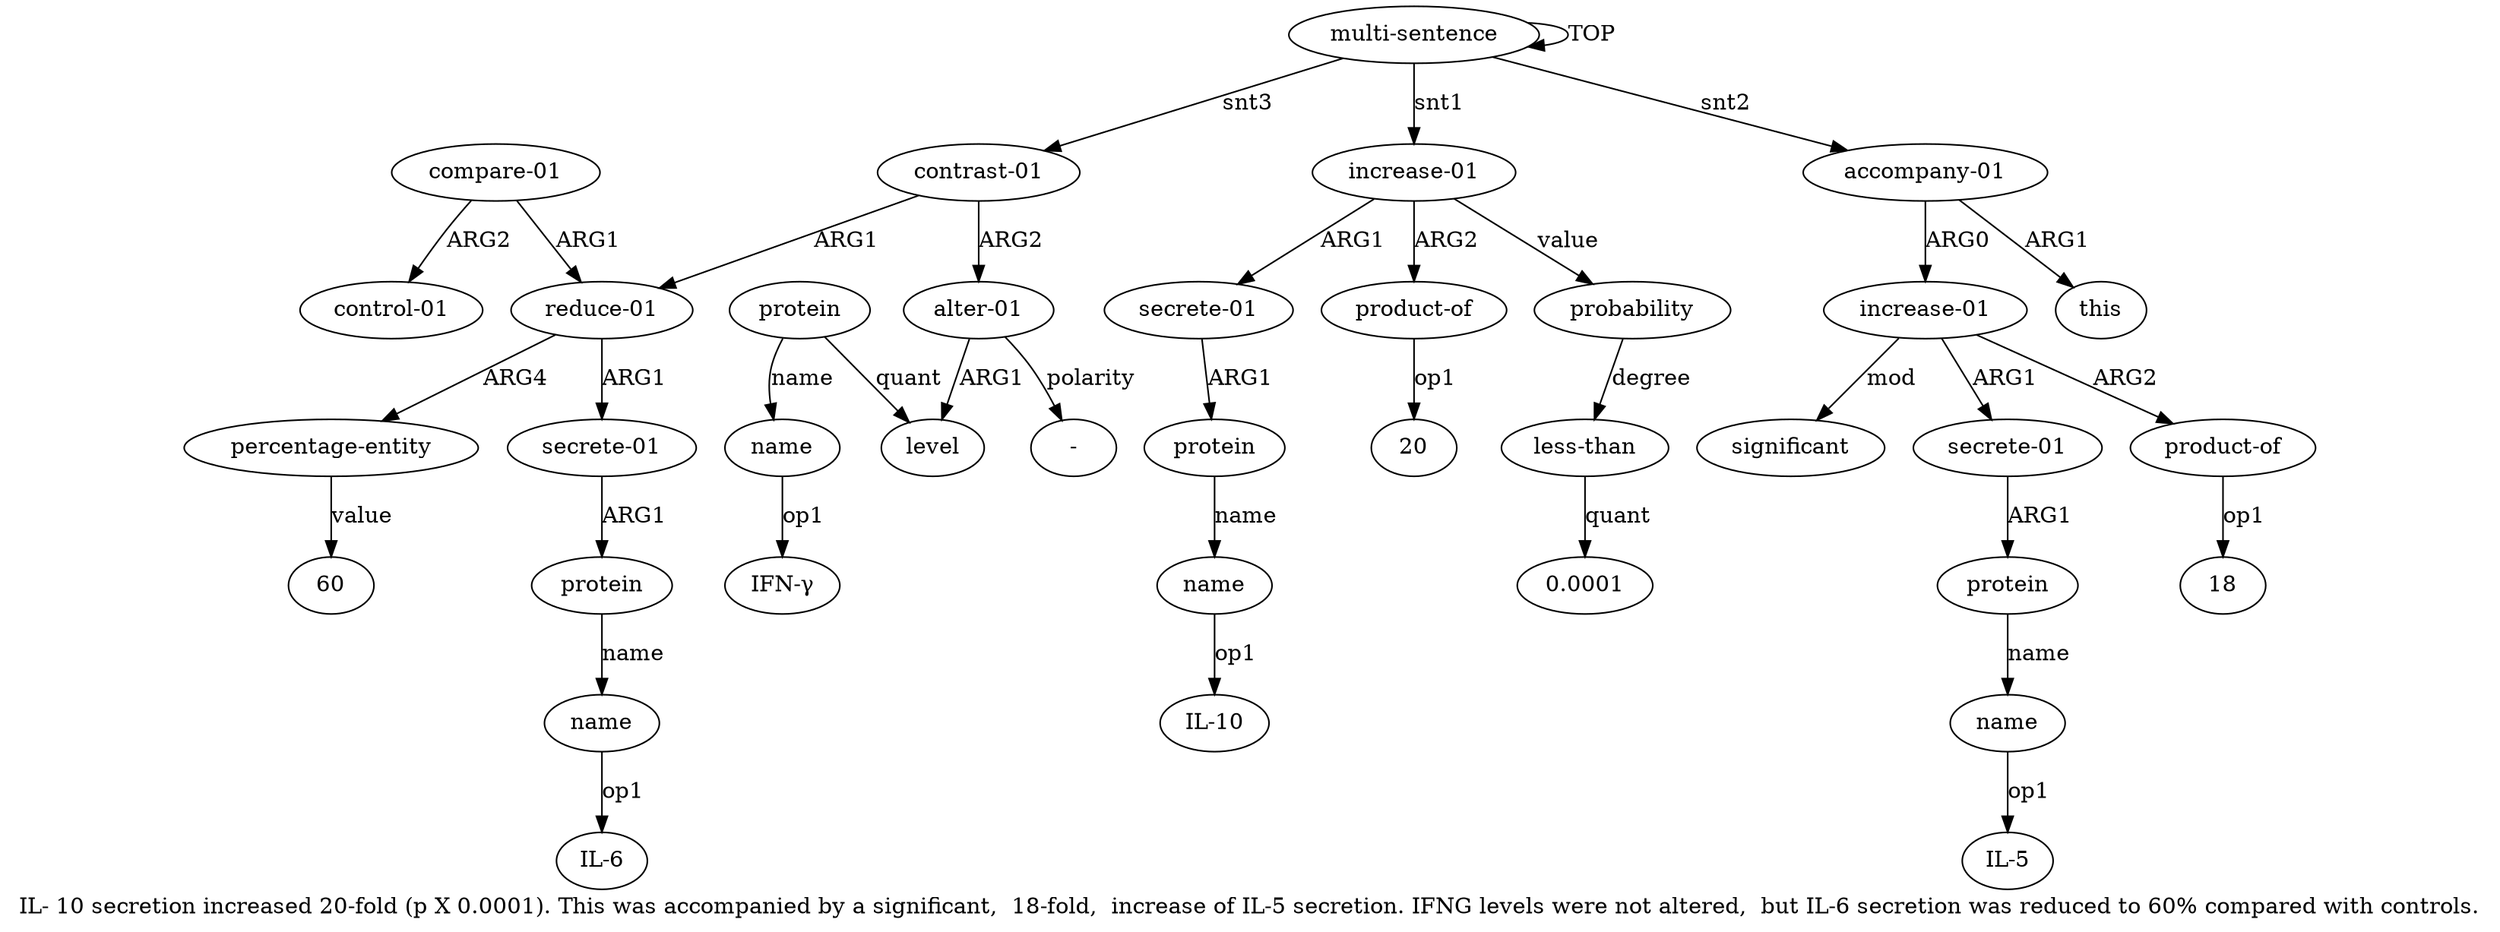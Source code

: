 digraph  {
	graph [label="IL- 10 secretion increased 20-fold (p X 0.0001). This was accompanied by a significant,  18-fold,  increase of IL-5 secretion. IFNG \
levels were not altered,  but IL-6 secretion was reduced to 60% compared with controls."];
	node [label="\N"];
	a20	 [color=black,
		gold_ind=20,
		gold_label=name,
		label=name,
		test_ind=20,
		test_label=name];
	"a20 IL-6"	 [color=black,
		gold_ind=-1,
		gold_label="IL-6",
		label="IL-6",
		test_ind=-1,
		test_label="IL-6"];
	a20 -> "a20 IL-6" [key=0,
	color=black,
	gold_label=op1,
	label=op1,
	test_label=op1];
a21 [color=black,
	gold_ind=21,
	gold_label="percentage-entity",
	label="percentage-entity",
	test_ind=21,
	test_label="percentage-entity"];
"a21 60" [color=black,
	gold_ind=-1,
	gold_label=60,
	label=60,
	test_ind=-1,
	test_label=60];
a21 -> "a21 60" [key=0,
color=black,
gold_label=value,
label=value,
test_label=value];
a22 [color=black,
gold_ind=22,
gold_label="compare-01",
label="compare-01",
test_ind=22,
test_label="compare-01"];
a23 [color=black,
gold_ind=23,
gold_label="control-01",
label="control-01",
test_ind=23,
test_label="control-01"];
a22 -> a23 [key=0,
color=black,
gold_label=ARG2,
label=ARG2,
test_label=ARG2];
a17 [color=black,
gold_ind=17,
gold_label="reduce-01",
label="reduce-01",
test_ind=17,
test_label="reduce-01"];
a22 -> a17 [key=0,
color=black,
gold_label=ARG1,
label=ARG1,
test_label=ARG1];
a24 [color=black,
gold_ind=24,
gold_label="alter-01",
label="alter-01",
test_ind=24,
test_label="alter-01"];
a25 [color=black,
gold_ind=25,
gold_label=level,
label=level,
test_ind=25,
test_label=level];
a24 -> a25 [key=0,
color=black,
gold_label=ARG1,
label=ARG1,
test_label=ARG1];
"a24 -" [color=black,
gold_ind=-1,
gold_label="-",
label="-",
test_ind=-1,
test_label="-"];
a24 -> "a24 -" [key=0,
color=black,
gold_label=polarity,
label=polarity,
test_label=polarity];
a26 [color=black,
gold_ind=26,
gold_label=protein,
label=protein,
test_ind=26,
test_label=protein];
a26 -> a25 [key=0,
color=black,
gold_label=quant,
label=quant,
test_label=quant];
a27 [color=black,
gold_ind=27,
gold_label=name,
label=name,
test_ind=27,
test_label=name];
a26 -> a27 [key=0,
color=black,
gold_label=name,
label=name,
test_label=name];
"a27 IFN-γ" [color=black,
gold_ind=-1,
gold_label="IFN-γ",
label="IFN-γ",
test_ind=-1,
test_label="IFN-γ"];
a27 -> "a27 IFN-γ" [key=0,
color=black,
gold_label=op1,
label=op1,
test_label=op1];
"a4 IL-10" [color=black,
gold_ind=-1,
gold_label="IL-10",
label="IL-10",
test_ind=-1,
test_label="IL-10"];
a15 [color=black,
gold_ind=15,
gold_label=this,
label=this,
test_ind=15,
test_label=this];
a14 [color=black,
gold_ind=14,
gold_label=significant,
label=significant,
test_ind=14,
test_label=significant];
a17 -> a21 [key=0,
color=black,
gold_label=ARG4,
label=ARG4,
test_label=ARG4];
a18 [color=black,
gold_ind=18,
gold_label="secrete-01",
label="secrete-01",
test_ind=18,
test_label="secrete-01"];
a17 -> a18 [key=0,
color=black,
gold_label=ARG1,
label=ARG1,
test_label=ARG1];
a16 [color=black,
gold_ind=16,
gold_label="contrast-01",
label="contrast-01",
test_ind=16,
test_label="contrast-01"];
a16 -> a24 [key=0,
color=black,
gold_label=ARG2,
label=ARG2,
test_label=ARG2];
a16 -> a17 [key=0,
color=black,
gold_label=ARG1,
label=ARG1,
test_label=ARG1];
a11 [color=black,
gold_ind=11,
gold_label=protein,
label=protein,
test_ind=11,
test_label=protein];
a12 [color=black,
gold_ind=12,
gold_label=name,
label=name,
test_ind=12,
test_label=name];
a11 -> a12 [key=0,
color=black,
gold_label=name,
label=name,
test_label=name];
a10 [color=black,
gold_ind=10,
gold_label="secrete-01",
label="secrete-01",
test_ind=10,
test_label="secrete-01"];
a10 -> a11 [key=0,
color=black,
gold_label=ARG1,
label=ARG1,
test_label=ARG1];
a13 [color=black,
gold_ind=13,
gold_label="product-of",
label="product-of",
test_ind=13,
test_label="product-of"];
"a13 18" [color=black,
gold_ind=-1,
gold_label=18,
label=18,
test_ind=-1,
test_label=18];
a13 -> "a13 18" [key=0,
color=black,
gold_label=op1,
label=op1,
test_label=op1];
"a12 IL-5" [color=black,
gold_ind=-1,
gold_label="IL-5",
label="IL-5",
test_ind=-1,
test_label="IL-5"];
a12 -> "a12 IL-5" [key=0,
color=black,
gold_label=op1,
label=op1,
test_label=op1];
"a5 20" [color=black,
gold_ind=-1,
gold_label=20,
label=20,
test_ind=-1,
test_label=20];
a19 [color=black,
gold_ind=19,
gold_label=protein,
label=protein,
test_ind=19,
test_label=protein];
a19 -> a20 [key=0,
color=black,
gold_label=name,
label=name,
test_label=name];
a18 -> a19 [key=0,
color=black,
gold_label=ARG1,
label=ARG1,
test_label=ARG1];
a1 [color=black,
gold_ind=1,
gold_label="increase-01",
label="increase-01",
test_ind=1,
test_label="increase-01"];
a2 [color=black,
gold_ind=2,
gold_label="secrete-01",
label="secrete-01",
test_ind=2,
test_label="secrete-01"];
a1 -> a2 [key=0,
color=black,
gold_label=ARG1,
label=ARG1,
test_label=ARG1];
a5 [color=black,
gold_ind=5,
gold_label="product-of",
label="product-of",
test_ind=5,
test_label="product-of"];
a1 -> a5 [key=0,
color=black,
gold_label=ARG2,
label=ARG2,
test_label=ARG2];
a6 [color=black,
gold_ind=6,
gold_label=probability,
label=probability,
test_ind=6,
test_label=probability];
a1 -> a6 [key=0,
color=black,
gold_label=value,
label=value,
test_label=value];
a0 [color=black,
gold_ind=0,
gold_label="multi-sentence",
label="multi-sentence",
test_ind=0,
test_label="multi-sentence"];
a0 -> a16 [key=0,
color=black,
gold_label=snt3,
label=snt3,
test_label=snt3];
a0 -> a1 [key=0,
color=black,
gold_label=snt1,
label=snt1,
test_label=snt1];
a0 -> a0 [key=0,
color=black,
gold_label=TOP,
label=TOP,
test_label=TOP];
a8 [color=black,
gold_ind=8,
gold_label="accompany-01",
label="accompany-01",
test_ind=8,
test_label="accompany-01"];
a0 -> a8 [key=0,
color=black,
gold_label=snt2,
label=snt2,
test_label=snt2];
a3 [color=black,
gold_ind=3,
gold_label=protein,
label=protein,
test_ind=3,
test_label=protein];
a4 [color=black,
gold_ind=4,
gold_label=name,
label=name,
test_ind=4,
test_label=name];
a3 -> a4 [key=0,
color=black,
gold_label=name,
label=name,
test_label=name];
a2 -> a3 [key=0,
color=black,
gold_label=ARG1,
label=ARG1,
test_label=ARG1];
a5 -> "a5 20" [key=0,
color=black,
gold_label=op1,
label=op1,
test_label=op1];
a4 -> "a4 IL-10" [key=0,
color=black,
gold_label=op1,
label=op1,
test_label=op1];
a7 [color=black,
gold_ind=7,
gold_label="less-than",
label="less-than",
test_ind=7,
test_label="less-than"];
"a7 0.0001" [color=black,
gold_ind=-1,
gold_label=0.0001,
label=0.0001,
test_ind=-1,
test_label=0.0001];
a7 -> "a7 0.0001" [key=0,
color=black,
gold_label=quant,
label=quant,
test_label=quant];
a6 -> a7 [key=0,
color=black,
gold_label=degree,
label=degree,
test_label=degree];
a9 [color=black,
gold_ind=9,
gold_label="increase-01",
label="increase-01",
test_ind=9,
test_label="increase-01"];
a9 -> a14 [key=0,
color=black,
gold_label=mod,
label=mod,
test_label=mod];
a9 -> a10 [key=0,
color=black,
gold_label=ARG1,
label=ARG1,
test_label=ARG1];
a9 -> a13 [key=0,
color=black,
gold_label=ARG2,
label=ARG2,
test_label=ARG2];
a8 -> a15 [key=0,
color=black,
gold_label=ARG1,
label=ARG1,
test_label=ARG1];
a8 -> a9 [key=0,
color=black,
gold_label=ARG0,
label=ARG0,
test_label=ARG0];
}
